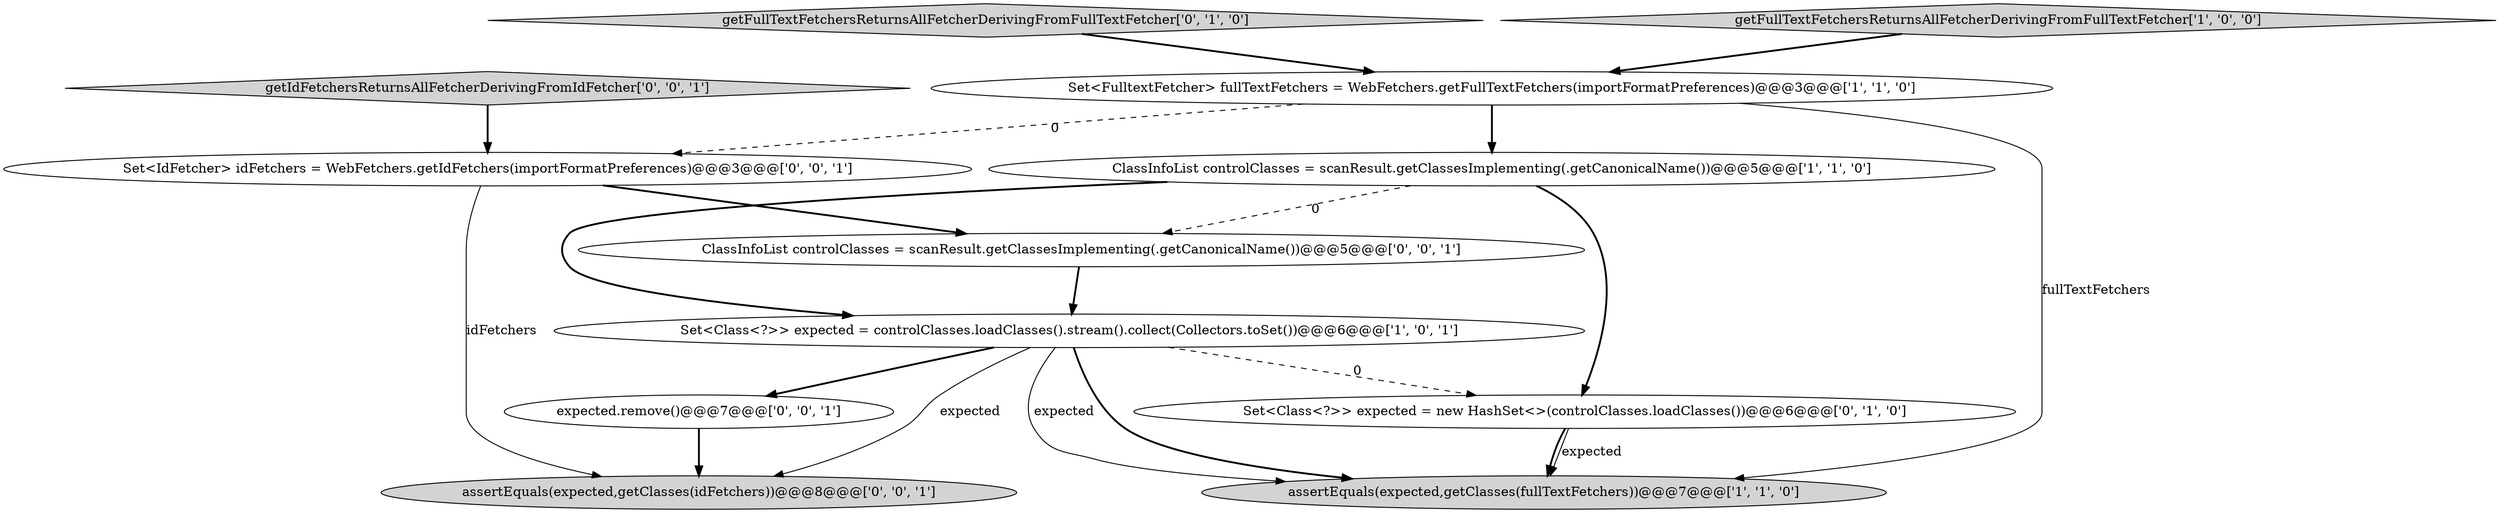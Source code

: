 digraph {
5 [style = filled, label = "getFullTextFetchersReturnsAllFetcherDerivingFromFullTextFetcher['0', '1', '0']", fillcolor = lightgray, shape = diamond image = "AAA0AAABBB2BBB"];
8 [style = filled, label = "Set<IdFetcher> idFetchers = WebFetchers.getIdFetchers(importFormatPreferences)@@@3@@@['0', '0', '1']", fillcolor = white, shape = ellipse image = "AAA0AAABBB3BBB"];
6 [style = filled, label = "Set<Class<?>> expected = new HashSet<>(controlClasses.loadClasses())@@@6@@@['0', '1', '0']", fillcolor = white, shape = ellipse image = "AAA1AAABBB2BBB"];
0 [style = filled, label = "Set<Class<?>> expected = controlClasses.loadClasses().stream().collect(Collectors.toSet())@@@6@@@['1', '0', '1']", fillcolor = white, shape = ellipse image = "AAA0AAABBB1BBB"];
11 [style = filled, label = "ClassInfoList controlClasses = scanResult.getClassesImplementing(.getCanonicalName())@@@5@@@['0', '0', '1']", fillcolor = white, shape = ellipse image = "AAA0AAABBB3BBB"];
1 [style = filled, label = "getFullTextFetchersReturnsAllFetcherDerivingFromFullTextFetcher['1', '0', '0']", fillcolor = lightgray, shape = diamond image = "AAA0AAABBB1BBB"];
3 [style = filled, label = "assertEquals(expected,getClasses(fullTextFetchers))@@@7@@@['1', '1', '0']", fillcolor = lightgray, shape = ellipse image = "AAA0AAABBB1BBB"];
7 [style = filled, label = "getIdFetchersReturnsAllFetcherDerivingFromIdFetcher['0', '0', '1']", fillcolor = lightgray, shape = diamond image = "AAA0AAABBB3BBB"];
2 [style = filled, label = "Set<FulltextFetcher> fullTextFetchers = WebFetchers.getFullTextFetchers(importFormatPreferences)@@@3@@@['1', '1', '0']", fillcolor = white, shape = ellipse image = "AAA0AAABBB1BBB"];
10 [style = filled, label = "expected.remove()@@@7@@@['0', '0', '1']", fillcolor = white, shape = ellipse image = "AAA0AAABBB3BBB"];
4 [style = filled, label = "ClassInfoList controlClasses = scanResult.getClassesImplementing(.getCanonicalName())@@@5@@@['1', '1', '0']", fillcolor = white, shape = ellipse image = "AAA0AAABBB1BBB"];
9 [style = filled, label = "assertEquals(expected,getClasses(idFetchers))@@@8@@@['0', '0', '1']", fillcolor = lightgray, shape = ellipse image = "AAA0AAABBB3BBB"];
5->2 [style = bold, label=""];
0->10 [style = bold, label=""];
2->8 [style = dashed, label="0"];
8->11 [style = bold, label=""];
4->6 [style = bold, label=""];
0->6 [style = dashed, label="0"];
4->11 [style = dashed, label="0"];
7->8 [style = bold, label=""];
0->3 [style = solid, label="expected"];
0->3 [style = bold, label=""];
2->4 [style = bold, label=""];
2->3 [style = solid, label="fullTextFetchers"];
0->9 [style = solid, label="expected"];
1->2 [style = bold, label=""];
6->3 [style = bold, label=""];
6->3 [style = solid, label="expected"];
4->0 [style = bold, label=""];
10->9 [style = bold, label=""];
8->9 [style = solid, label="idFetchers"];
11->0 [style = bold, label=""];
}
